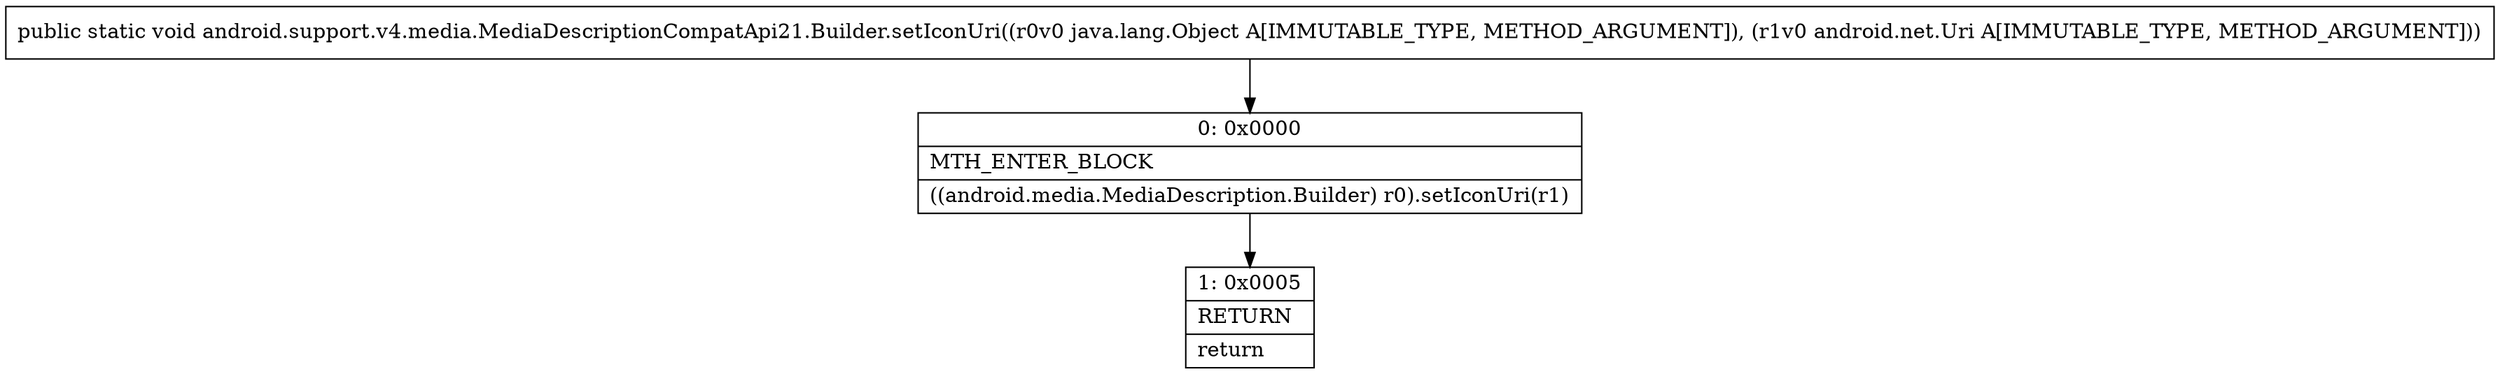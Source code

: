 digraph "CFG forandroid.support.v4.media.MediaDescriptionCompatApi21.Builder.setIconUri(Ljava\/lang\/Object;Landroid\/net\/Uri;)V" {
Node_0 [shape=record,label="{0\:\ 0x0000|MTH_ENTER_BLOCK\l|((android.media.MediaDescription.Builder) r0).setIconUri(r1)\l}"];
Node_1 [shape=record,label="{1\:\ 0x0005|RETURN\l|return\l}"];
MethodNode[shape=record,label="{public static void android.support.v4.media.MediaDescriptionCompatApi21.Builder.setIconUri((r0v0 java.lang.Object A[IMMUTABLE_TYPE, METHOD_ARGUMENT]), (r1v0 android.net.Uri A[IMMUTABLE_TYPE, METHOD_ARGUMENT])) }"];
MethodNode -> Node_0;
Node_0 -> Node_1;
}

